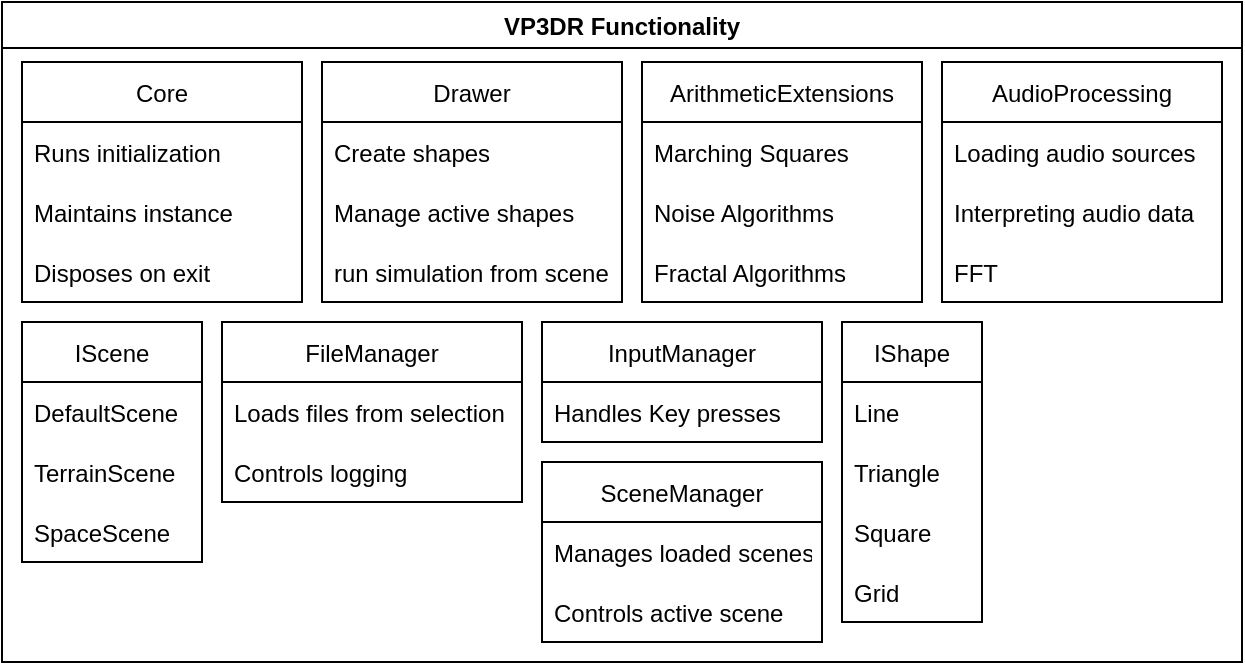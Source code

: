 <mxfile version="16.5.6" type="device"><diagram id="S--X_NsQ9-nDB8aJc4vz" name="Page-1"><mxGraphModel dx="1422" dy="774" grid="1" gridSize="10" guides="1" tooltips="1" connect="1" arrows="1" fold="1" page="1" pageScale="1" pageWidth="700" pageHeight="500" math="0" shadow="0"><root><mxCell id="0"/><mxCell id="1" parent="0"/><mxCell id="PLKmh0-D0A68W6BKnkVc-1" value="VP3DR Functionality" style="swimlane;" vertex="1" parent="1"><mxGeometry x="10" y="10" width="620" height="330" as="geometry"/></mxCell><mxCell id="PLKmh0-D0A68W6BKnkVc-9" value="Drawer" style="swimlane;fontStyle=0;childLayout=stackLayout;horizontal=1;startSize=30;horizontalStack=0;resizeParent=1;resizeParentMax=0;resizeLast=0;collapsible=1;marginBottom=0;" vertex="1" parent="PLKmh0-D0A68W6BKnkVc-1"><mxGeometry x="160" y="30" width="150" height="120" as="geometry"/></mxCell><mxCell id="PLKmh0-D0A68W6BKnkVc-10" value="Create shapes" style="text;strokeColor=none;fillColor=none;align=left;verticalAlign=middle;spacingLeft=4;spacingRight=4;overflow=hidden;points=[[0,0.5],[1,0.5]];portConstraint=eastwest;rotatable=0;" vertex="1" parent="PLKmh0-D0A68W6BKnkVc-9"><mxGeometry y="30" width="150" height="30" as="geometry"/></mxCell><mxCell id="PLKmh0-D0A68W6BKnkVc-11" value="Manage active shapes" style="text;strokeColor=none;fillColor=none;align=left;verticalAlign=middle;spacingLeft=4;spacingRight=4;overflow=hidden;points=[[0,0.5],[1,0.5]];portConstraint=eastwest;rotatable=0;" vertex="1" parent="PLKmh0-D0A68W6BKnkVc-9"><mxGeometry y="60" width="150" height="30" as="geometry"/></mxCell><mxCell id="PLKmh0-D0A68W6BKnkVc-12" value="run simulation from scene" style="text;strokeColor=none;fillColor=none;align=left;verticalAlign=middle;spacingLeft=4;spacingRight=4;overflow=hidden;points=[[0,0.5],[1,0.5]];portConstraint=eastwest;rotatable=0;" vertex="1" parent="PLKmh0-D0A68W6BKnkVc-9"><mxGeometry y="90" width="150" height="30" as="geometry"/></mxCell><mxCell id="PLKmh0-D0A68W6BKnkVc-13" value="ArithmeticExtensions" style="swimlane;fontStyle=0;childLayout=stackLayout;horizontal=1;startSize=30;horizontalStack=0;resizeParent=1;resizeParentMax=0;resizeLast=0;collapsible=1;marginBottom=0;" vertex="1" parent="PLKmh0-D0A68W6BKnkVc-1"><mxGeometry x="320" y="30" width="140" height="120" as="geometry"/></mxCell><mxCell id="PLKmh0-D0A68W6BKnkVc-14" value="Marching Squares" style="text;strokeColor=none;fillColor=none;align=left;verticalAlign=middle;spacingLeft=4;spacingRight=4;overflow=hidden;points=[[0,0.5],[1,0.5]];portConstraint=eastwest;rotatable=0;" vertex="1" parent="PLKmh0-D0A68W6BKnkVc-13"><mxGeometry y="30" width="140" height="30" as="geometry"/></mxCell><mxCell id="PLKmh0-D0A68W6BKnkVc-15" value="Noise Algorithms" style="text;strokeColor=none;fillColor=none;align=left;verticalAlign=middle;spacingLeft=4;spacingRight=4;overflow=hidden;points=[[0,0.5],[1,0.5]];portConstraint=eastwest;rotatable=0;" vertex="1" parent="PLKmh0-D0A68W6BKnkVc-13"><mxGeometry y="60" width="140" height="30" as="geometry"/></mxCell><mxCell id="PLKmh0-D0A68W6BKnkVc-16" value="Fractal Algorithms" style="text;strokeColor=none;fillColor=none;align=left;verticalAlign=middle;spacingLeft=4;spacingRight=4;overflow=hidden;points=[[0,0.5],[1,0.5]];portConstraint=eastwest;rotatable=0;" vertex="1" parent="PLKmh0-D0A68W6BKnkVc-13"><mxGeometry y="90" width="140" height="30" as="geometry"/></mxCell><mxCell id="PLKmh0-D0A68W6BKnkVc-22" value="IShape" style="swimlane;fontStyle=0;childLayout=stackLayout;horizontal=1;startSize=30;horizontalStack=0;resizeParent=1;resizeParentMax=0;resizeLast=0;collapsible=1;marginBottom=0;" vertex="1" parent="PLKmh0-D0A68W6BKnkVc-1"><mxGeometry x="420" y="160" width="70" height="150" as="geometry"/></mxCell><mxCell id="PLKmh0-D0A68W6BKnkVc-25" value="Line" style="text;strokeColor=none;fillColor=none;align=left;verticalAlign=middle;spacingLeft=4;spacingRight=4;overflow=hidden;points=[[0,0.5],[1,0.5]];portConstraint=eastwest;rotatable=0;" vertex="1" parent="PLKmh0-D0A68W6BKnkVc-22"><mxGeometry y="30" width="70" height="30" as="geometry"/></mxCell><mxCell id="PLKmh0-D0A68W6BKnkVc-26" value="Triangle" style="text;strokeColor=none;fillColor=none;align=left;verticalAlign=middle;spacingLeft=4;spacingRight=4;overflow=hidden;points=[[0,0.5],[1,0.5]];portConstraint=eastwest;rotatable=0;" vertex="1" parent="PLKmh0-D0A68W6BKnkVc-22"><mxGeometry y="60" width="70" height="30" as="geometry"/></mxCell><mxCell id="PLKmh0-D0A68W6BKnkVc-23" value="Square" style="text;strokeColor=none;fillColor=none;align=left;verticalAlign=middle;spacingLeft=4;spacingRight=4;overflow=hidden;points=[[0,0.5],[1,0.5]];portConstraint=eastwest;rotatable=0;" vertex="1" parent="PLKmh0-D0A68W6BKnkVc-22"><mxGeometry y="90" width="70" height="30" as="geometry"/></mxCell><mxCell id="PLKmh0-D0A68W6BKnkVc-24" value="Grid" style="text;strokeColor=none;fillColor=none;align=left;verticalAlign=middle;spacingLeft=4;spacingRight=4;overflow=hidden;points=[[0,0.5],[1,0.5]];portConstraint=eastwest;rotatable=0;" vertex="1" parent="PLKmh0-D0A68W6BKnkVc-22"><mxGeometry y="120" width="70" height="30" as="geometry"/></mxCell><mxCell id="PLKmh0-D0A68W6BKnkVc-27" value="FileManager" style="swimlane;fontStyle=0;childLayout=stackLayout;horizontal=1;startSize=30;horizontalStack=0;resizeParent=1;resizeParentMax=0;resizeLast=0;collapsible=1;marginBottom=0;" vertex="1" parent="PLKmh0-D0A68W6BKnkVc-1"><mxGeometry x="110" y="160" width="150" height="90" as="geometry"/></mxCell><mxCell id="PLKmh0-D0A68W6BKnkVc-28" value="Loads files from selection" style="text;strokeColor=none;fillColor=none;align=left;verticalAlign=middle;spacingLeft=4;spacingRight=4;overflow=hidden;points=[[0,0.5],[1,0.5]];portConstraint=eastwest;rotatable=0;" vertex="1" parent="PLKmh0-D0A68W6BKnkVc-27"><mxGeometry y="30" width="150" height="30" as="geometry"/></mxCell><mxCell id="PLKmh0-D0A68W6BKnkVc-29" value="Controls logging" style="text;strokeColor=none;fillColor=none;align=left;verticalAlign=middle;spacingLeft=4;spacingRight=4;overflow=hidden;points=[[0,0.5],[1,0.5]];portConstraint=eastwest;rotatable=0;" vertex="1" parent="PLKmh0-D0A68W6BKnkVc-27"><mxGeometry y="60" width="150" height="30" as="geometry"/></mxCell><mxCell id="PLKmh0-D0A68W6BKnkVc-31" value="InputManager" style="swimlane;fontStyle=0;childLayout=stackLayout;horizontal=1;startSize=30;horizontalStack=0;resizeParent=1;resizeParentMax=0;resizeLast=0;collapsible=1;marginBottom=0;" vertex="1" parent="PLKmh0-D0A68W6BKnkVc-1"><mxGeometry x="270" y="160" width="140" height="60" as="geometry"/></mxCell><mxCell id="PLKmh0-D0A68W6BKnkVc-32" value="Handles Key presses" style="text;strokeColor=none;fillColor=none;align=left;verticalAlign=middle;spacingLeft=4;spacingRight=4;overflow=hidden;points=[[0,0.5],[1,0.5]];portConstraint=eastwest;rotatable=0;" vertex="1" parent="PLKmh0-D0A68W6BKnkVc-31"><mxGeometry y="30" width="140" height="30" as="geometry"/></mxCell><mxCell id="PLKmh0-D0A68W6BKnkVc-35" value="IScene" style="swimlane;fontStyle=0;childLayout=stackLayout;horizontal=1;startSize=30;horizontalStack=0;resizeParent=1;resizeParentMax=0;resizeLast=0;collapsible=1;marginBottom=0;" vertex="1" parent="PLKmh0-D0A68W6BKnkVc-1"><mxGeometry x="10" y="160" width="90" height="120" as="geometry"/></mxCell><mxCell id="PLKmh0-D0A68W6BKnkVc-36" value="DefaultScene" style="text;strokeColor=none;fillColor=none;align=left;verticalAlign=middle;spacingLeft=4;spacingRight=4;overflow=hidden;points=[[0,0.5],[1,0.5]];portConstraint=eastwest;rotatable=0;" vertex="1" parent="PLKmh0-D0A68W6BKnkVc-35"><mxGeometry y="30" width="90" height="30" as="geometry"/></mxCell><mxCell id="PLKmh0-D0A68W6BKnkVc-37" value="TerrainScene" style="text;strokeColor=none;fillColor=none;align=left;verticalAlign=middle;spacingLeft=4;spacingRight=4;overflow=hidden;points=[[0,0.5],[1,0.5]];portConstraint=eastwest;rotatable=0;" vertex="1" parent="PLKmh0-D0A68W6BKnkVc-35"><mxGeometry y="60" width="90" height="30" as="geometry"/></mxCell><mxCell id="PLKmh0-D0A68W6BKnkVc-38" value="SpaceScene" style="text;strokeColor=none;fillColor=none;align=left;verticalAlign=middle;spacingLeft=4;spacingRight=4;overflow=hidden;points=[[0,0.5],[1,0.5]];portConstraint=eastwest;rotatable=0;" vertex="1" parent="PLKmh0-D0A68W6BKnkVc-35"><mxGeometry y="90" width="90" height="30" as="geometry"/></mxCell><mxCell id="PLKmh0-D0A68W6BKnkVc-39" value="SceneManager" style="swimlane;fontStyle=0;childLayout=stackLayout;horizontal=1;startSize=30;horizontalStack=0;resizeParent=1;resizeParentMax=0;resizeLast=0;collapsible=1;marginBottom=0;" vertex="1" parent="PLKmh0-D0A68W6BKnkVc-1"><mxGeometry x="270" y="230" width="140" height="90" as="geometry"/></mxCell><mxCell id="PLKmh0-D0A68W6BKnkVc-40" value="Manages loaded scenes" style="text;strokeColor=none;fillColor=none;align=left;verticalAlign=middle;spacingLeft=4;spacingRight=4;overflow=hidden;points=[[0,0.5],[1,0.5]];portConstraint=eastwest;rotatable=0;" vertex="1" parent="PLKmh0-D0A68W6BKnkVc-39"><mxGeometry y="30" width="140" height="30" as="geometry"/></mxCell><mxCell id="PLKmh0-D0A68W6BKnkVc-41" value="Controls active scene" style="text;strokeColor=none;fillColor=none;align=left;verticalAlign=middle;spacingLeft=4;spacingRight=4;overflow=hidden;points=[[0,0.5],[1,0.5]];portConstraint=eastwest;rotatable=0;" vertex="1" parent="PLKmh0-D0A68W6BKnkVc-39"><mxGeometry y="60" width="140" height="30" as="geometry"/></mxCell><mxCell id="PLKmh0-D0A68W6BKnkVc-43" value="Core" style="swimlane;fontStyle=0;childLayout=stackLayout;horizontal=1;startSize=30;horizontalStack=0;resizeParent=1;resizeParentMax=0;resizeLast=0;collapsible=1;marginBottom=0;" vertex="1" parent="PLKmh0-D0A68W6BKnkVc-1"><mxGeometry x="10" y="30" width="140" height="120" as="geometry"/></mxCell><mxCell id="PLKmh0-D0A68W6BKnkVc-44" value="Runs initialization" style="text;strokeColor=none;fillColor=none;align=left;verticalAlign=middle;spacingLeft=4;spacingRight=4;overflow=hidden;points=[[0,0.5],[1,0.5]];portConstraint=eastwest;rotatable=0;" vertex="1" parent="PLKmh0-D0A68W6BKnkVc-43"><mxGeometry y="30" width="140" height="30" as="geometry"/></mxCell><mxCell id="PLKmh0-D0A68W6BKnkVc-45" value="Maintains instance" style="text;strokeColor=none;fillColor=none;align=left;verticalAlign=middle;spacingLeft=4;spacingRight=4;overflow=hidden;points=[[0,0.5],[1,0.5]];portConstraint=eastwest;rotatable=0;" vertex="1" parent="PLKmh0-D0A68W6BKnkVc-43"><mxGeometry y="60" width="140" height="30" as="geometry"/></mxCell><mxCell id="PLKmh0-D0A68W6BKnkVc-46" value="Disposes on exit" style="text;strokeColor=none;fillColor=none;align=left;verticalAlign=middle;spacingLeft=4;spacingRight=4;overflow=hidden;points=[[0,0.5],[1,0.5]];portConstraint=eastwest;rotatable=0;" vertex="1" parent="PLKmh0-D0A68W6BKnkVc-43"><mxGeometry y="90" width="140" height="30" as="geometry"/></mxCell><mxCell id="PLKmh0-D0A68W6BKnkVc-4" value="AudioProcessing" style="swimlane;fontStyle=0;childLayout=stackLayout;horizontal=1;startSize=30;horizontalStack=0;resizeParent=1;resizeParentMax=0;resizeLast=0;collapsible=1;marginBottom=0;" vertex="1" parent="PLKmh0-D0A68W6BKnkVc-1"><mxGeometry x="470" y="30" width="140" height="120" as="geometry"/></mxCell><mxCell id="PLKmh0-D0A68W6BKnkVc-5" value="Loading audio sources" style="text;strokeColor=none;fillColor=none;align=left;verticalAlign=middle;spacingLeft=4;spacingRight=4;overflow=hidden;points=[[0,0.5],[1,0.5]];portConstraint=eastwest;rotatable=0;" vertex="1" parent="PLKmh0-D0A68W6BKnkVc-4"><mxGeometry y="30" width="140" height="30" as="geometry"/></mxCell><mxCell id="PLKmh0-D0A68W6BKnkVc-6" value="Interpreting audio data" style="text;strokeColor=none;fillColor=none;align=left;verticalAlign=middle;spacingLeft=4;spacingRight=4;overflow=hidden;points=[[0,0.5],[1,0.5]];portConstraint=eastwest;rotatable=0;" vertex="1" parent="PLKmh0-D0A68W6BKnkVc-4"><mxGeometry y="60" width="140" height="30" as="geometry"/></mxCell><mxCell id="PLKmh0-D0A68W6BKnkVc-7" value="FFT" style="text;strokeColor=none;fillColor=none;align=left;verticalAlign=middle;spacingLeft=4;spacingRight=4;overflow=hidden;points=[[0,0.5],[1,0.5]];portConstraint=eastwest;rotatable=0;" vertex="1" parent="PLKmh0-D0A68W6BKnkVc-4"><mxGeometry y="90" width="140" height="30" as="geometry"/></mxCell></root></mxGraphModel></diagram></mxfile>